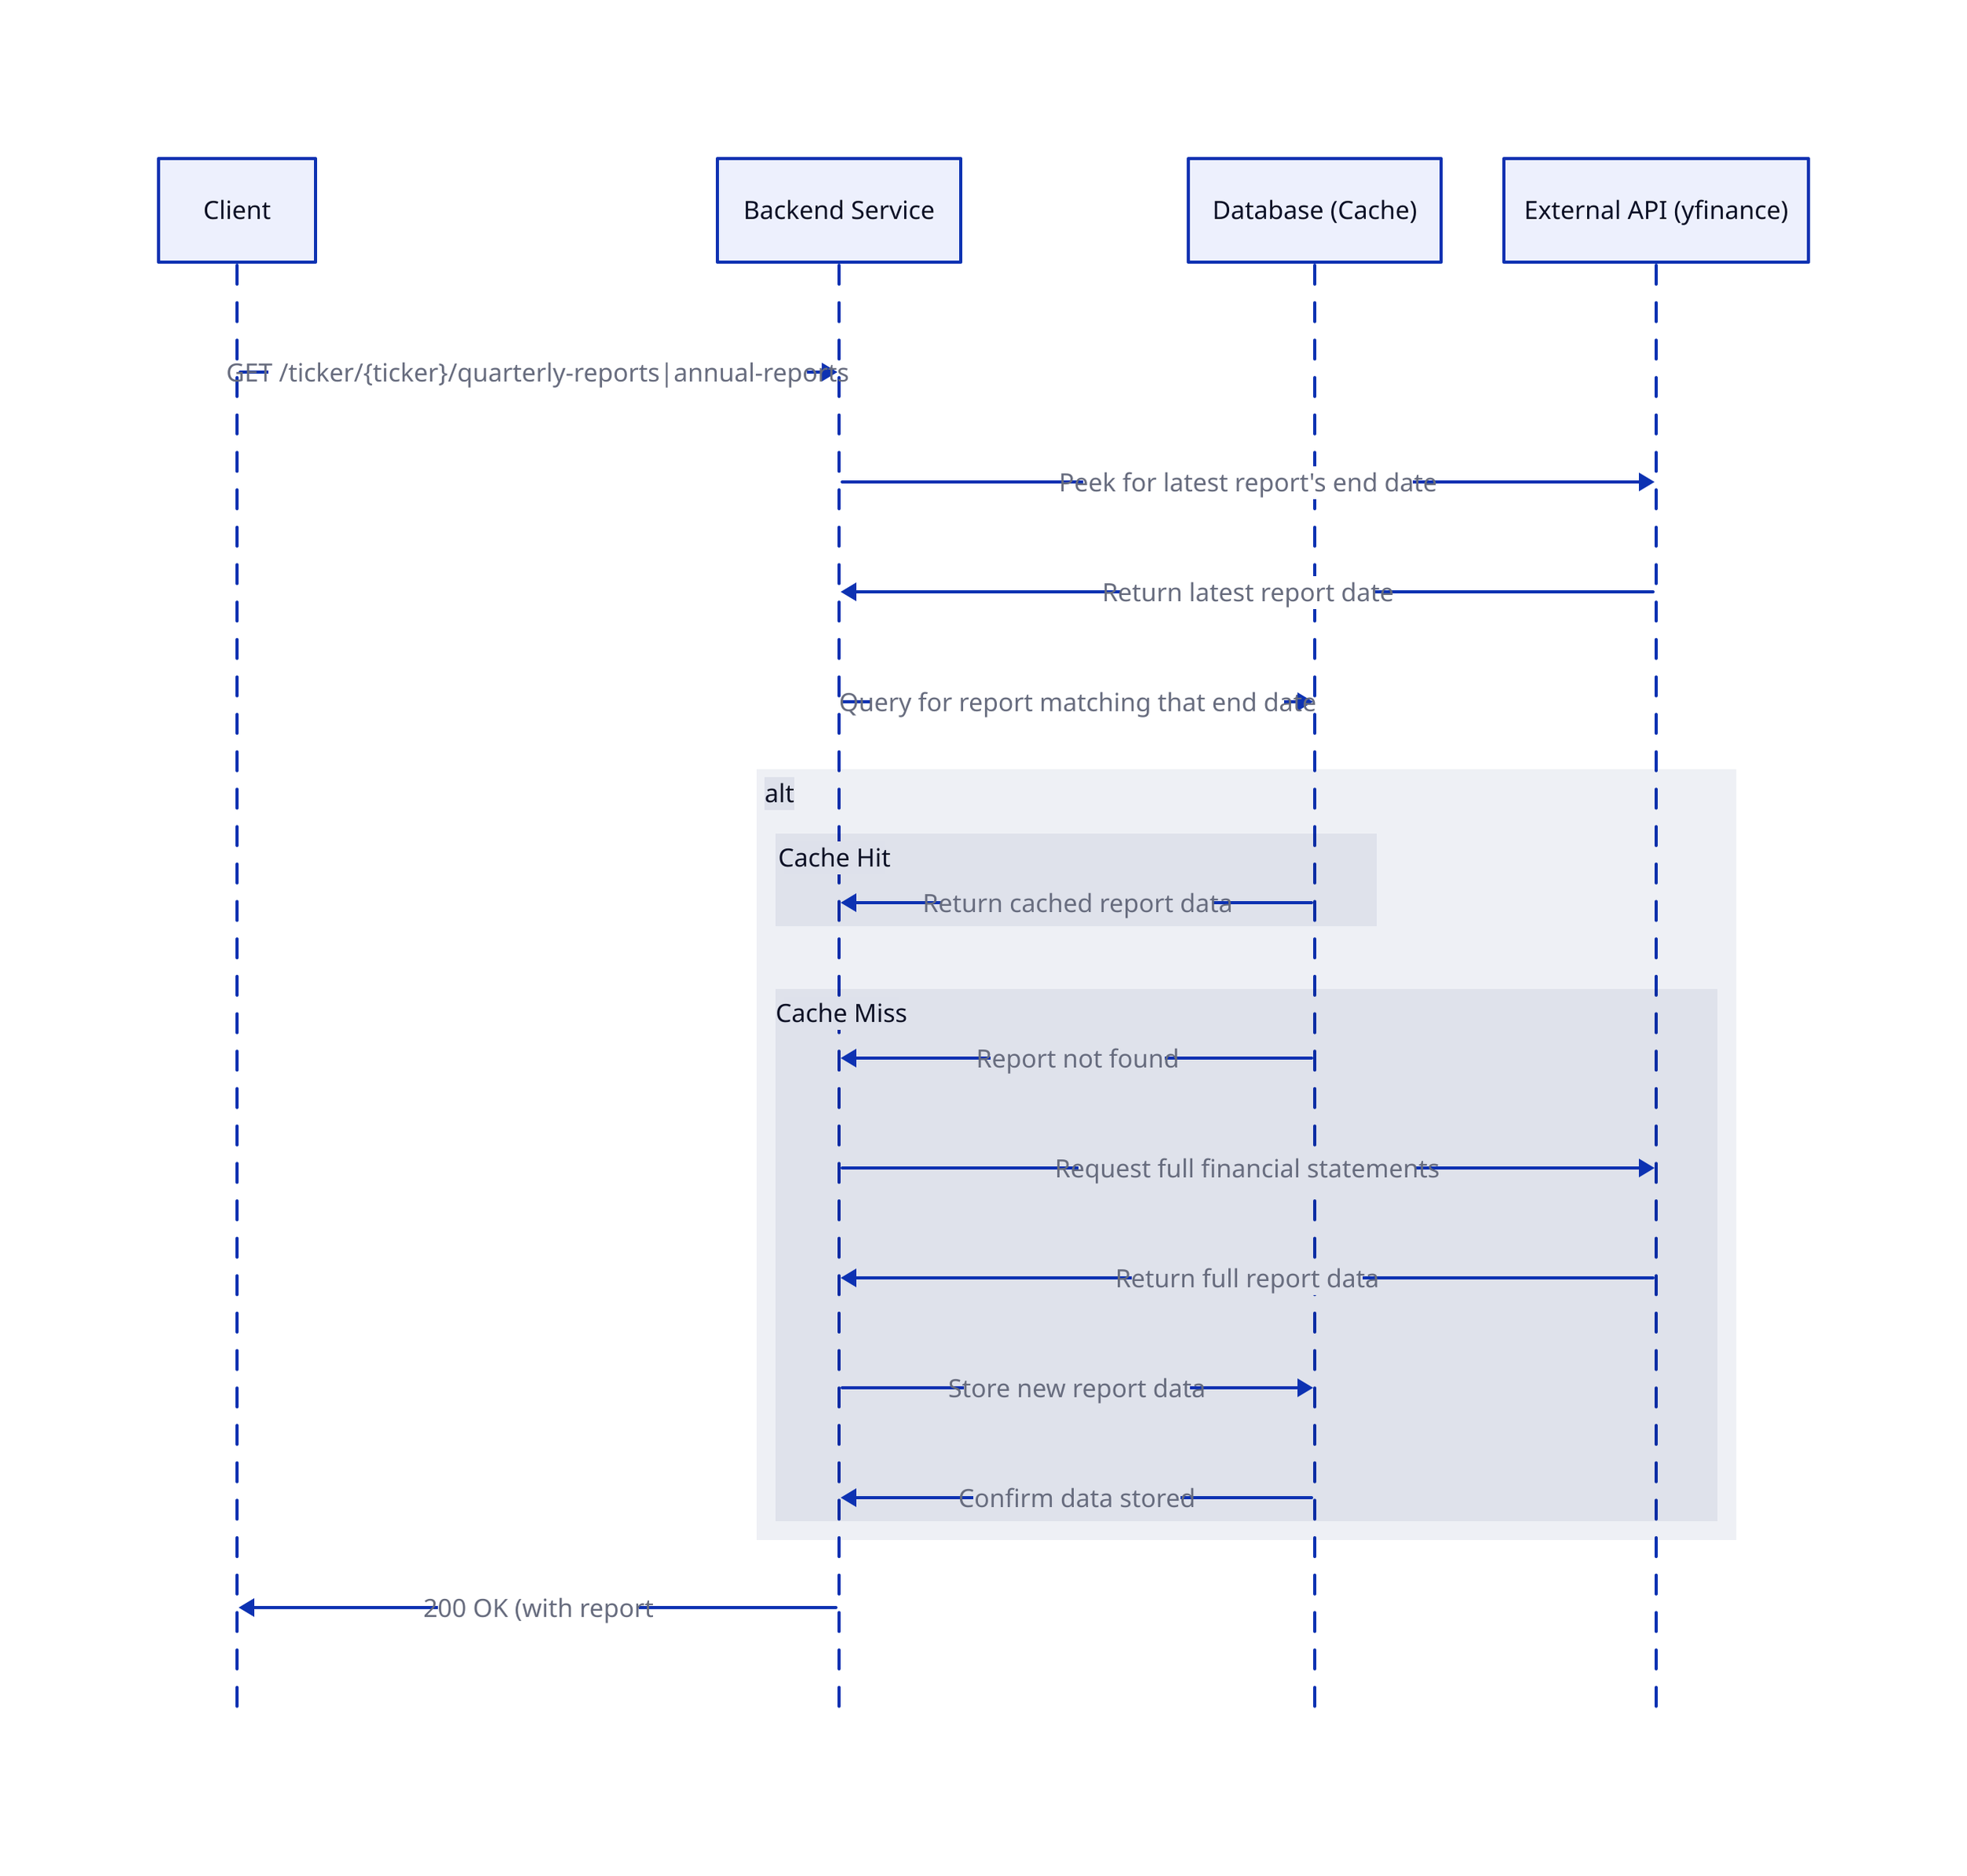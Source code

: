 # Diagram 3: Financial Reports Caching
# Direction: right
# Theme: neutral-gray

shape: sequence_diagram

# --- Actors & Systems ---
Client
Backend: Backend Service
Database: Database (Cache)
ExternalAPI: External API (yfinance)

# --- Flow ---
Client -> Backend: GET /ticker/\{ticker\}/quarterly-reports|annual-reports

Backend -> ExternalAPI: Peek for latest report's end date
ExternalAPI -> Backend: Return latest report date

Backend -> Database: Query for report matching that end date

alt: {
  "Cache Hit": {
    Database -> Backend: Return cached report data
  }

  "Cache Miss": {
    Database -> Backend: Report not found

    Backend -> ExternalAPI: Request full financial statements
    ExternalAPI -> Backend: Return full report data

    Backend -> Database: Store new report data
    Database -> Backend: Confirm data stored
  }
}

Backend -> Client: 200 OK (with report
